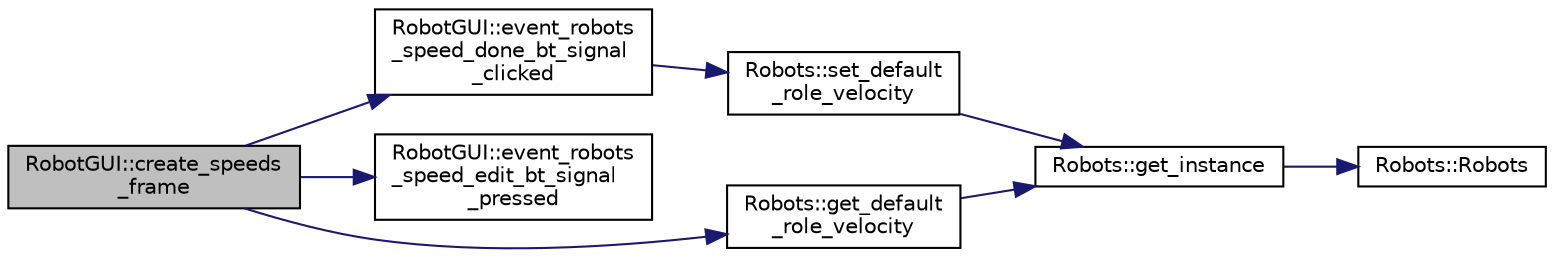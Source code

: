 digraph "RobotGUI::create_speeds_frame"
{
 // INTERACTIVE_SVG=YES
  edge [fontname="Helvetica",fontsize="10",labelfontname="Helvetica",labelfontsize="10"];
  node [fontname="Helvetica",fontsize="10",shape=record];
  rankdir="LR";
  Node37 [label="RobotGUI::create_speeds\l_frame",height=0.2,width=0.4,color="black", fillcolor="grey75", style="filled", fontcolor="black"];
  Node37 -> Node38 [color="midnightblue",fontsize="10",style="solid",fontname="Helvetica"];
  Node38 [label="RobotGUI::event_robots\l_speed_done_bt_signal\l_clicked",height=0.2,width=0.4,color="black", fillcolor="white", style="filled",URL="$class_robot_g_u_i.html#a7acb7bdc8533f946f2cbea74966147cc"];
  Node38 -> Node39 [color="midnightblue",fontsize="10",style="solid",fontname="Helvetica"];
  Node39 [label="Robots::set_default\l_role_velocity",height=0.2,width=0.4,color="black", fillcolor="white", style="filled",URL="$class_robots.html#ae167e64868239ece6c9f5b35d6f6ba43"];
  Node39 -> Node40 [color="midnightblue",fontsize="10",style="solid",fontname="Helvetica"];
  Node40 [label="Robots::get_instance",height=0.2,width=0.4,color="black", fillcolor="white", style="filled",URL="$class_robots.html#a589bce74db5f34af384952d48435168f"];
  Node40 -> Node41 [color="midnightblue",fontsize="10",style="solid",fontname="Helvetica"];
  Node41 [label="Robots::Robots",height=0.2,width=0.4,color="black", fillcolor="white", style="filled",URL="$class_robots.html#aa2745a48ebd3e52b9a3020f6afbcb25d",tooltip="Initializes our arrays. "];
  Node37 -> Node42 [color="midnightblue",fontsize="10",style="solid",fontname="Helvetica"];
  Node42 [label="RobotGUI::event_robots\l_speed_edit_bt_signal\l_pressed",height=0.2,width=0.4,color="black", fillcolor="white", style="filled",URL="$class_robot_g_u_i.html#ad3e49c942794d65e38600e7d48681fa1"];
  Node37 -> Node43 [color="midnightblue",fontsize="10",style="solid",fontname="Helvetica"];
  Node43 [label="Robots::get_default\l_role_velocity",height=0.2,width=0.4,color="black", fillcolor="white", style="filled",URL="$class_robots.html#a4778a7c755c5cca4b5d1e2c3b46fb314"];
  Node43 -> Node40 [color="midnightblue",fontsize="10",style="solid",fontname="Helvetica"];
}
